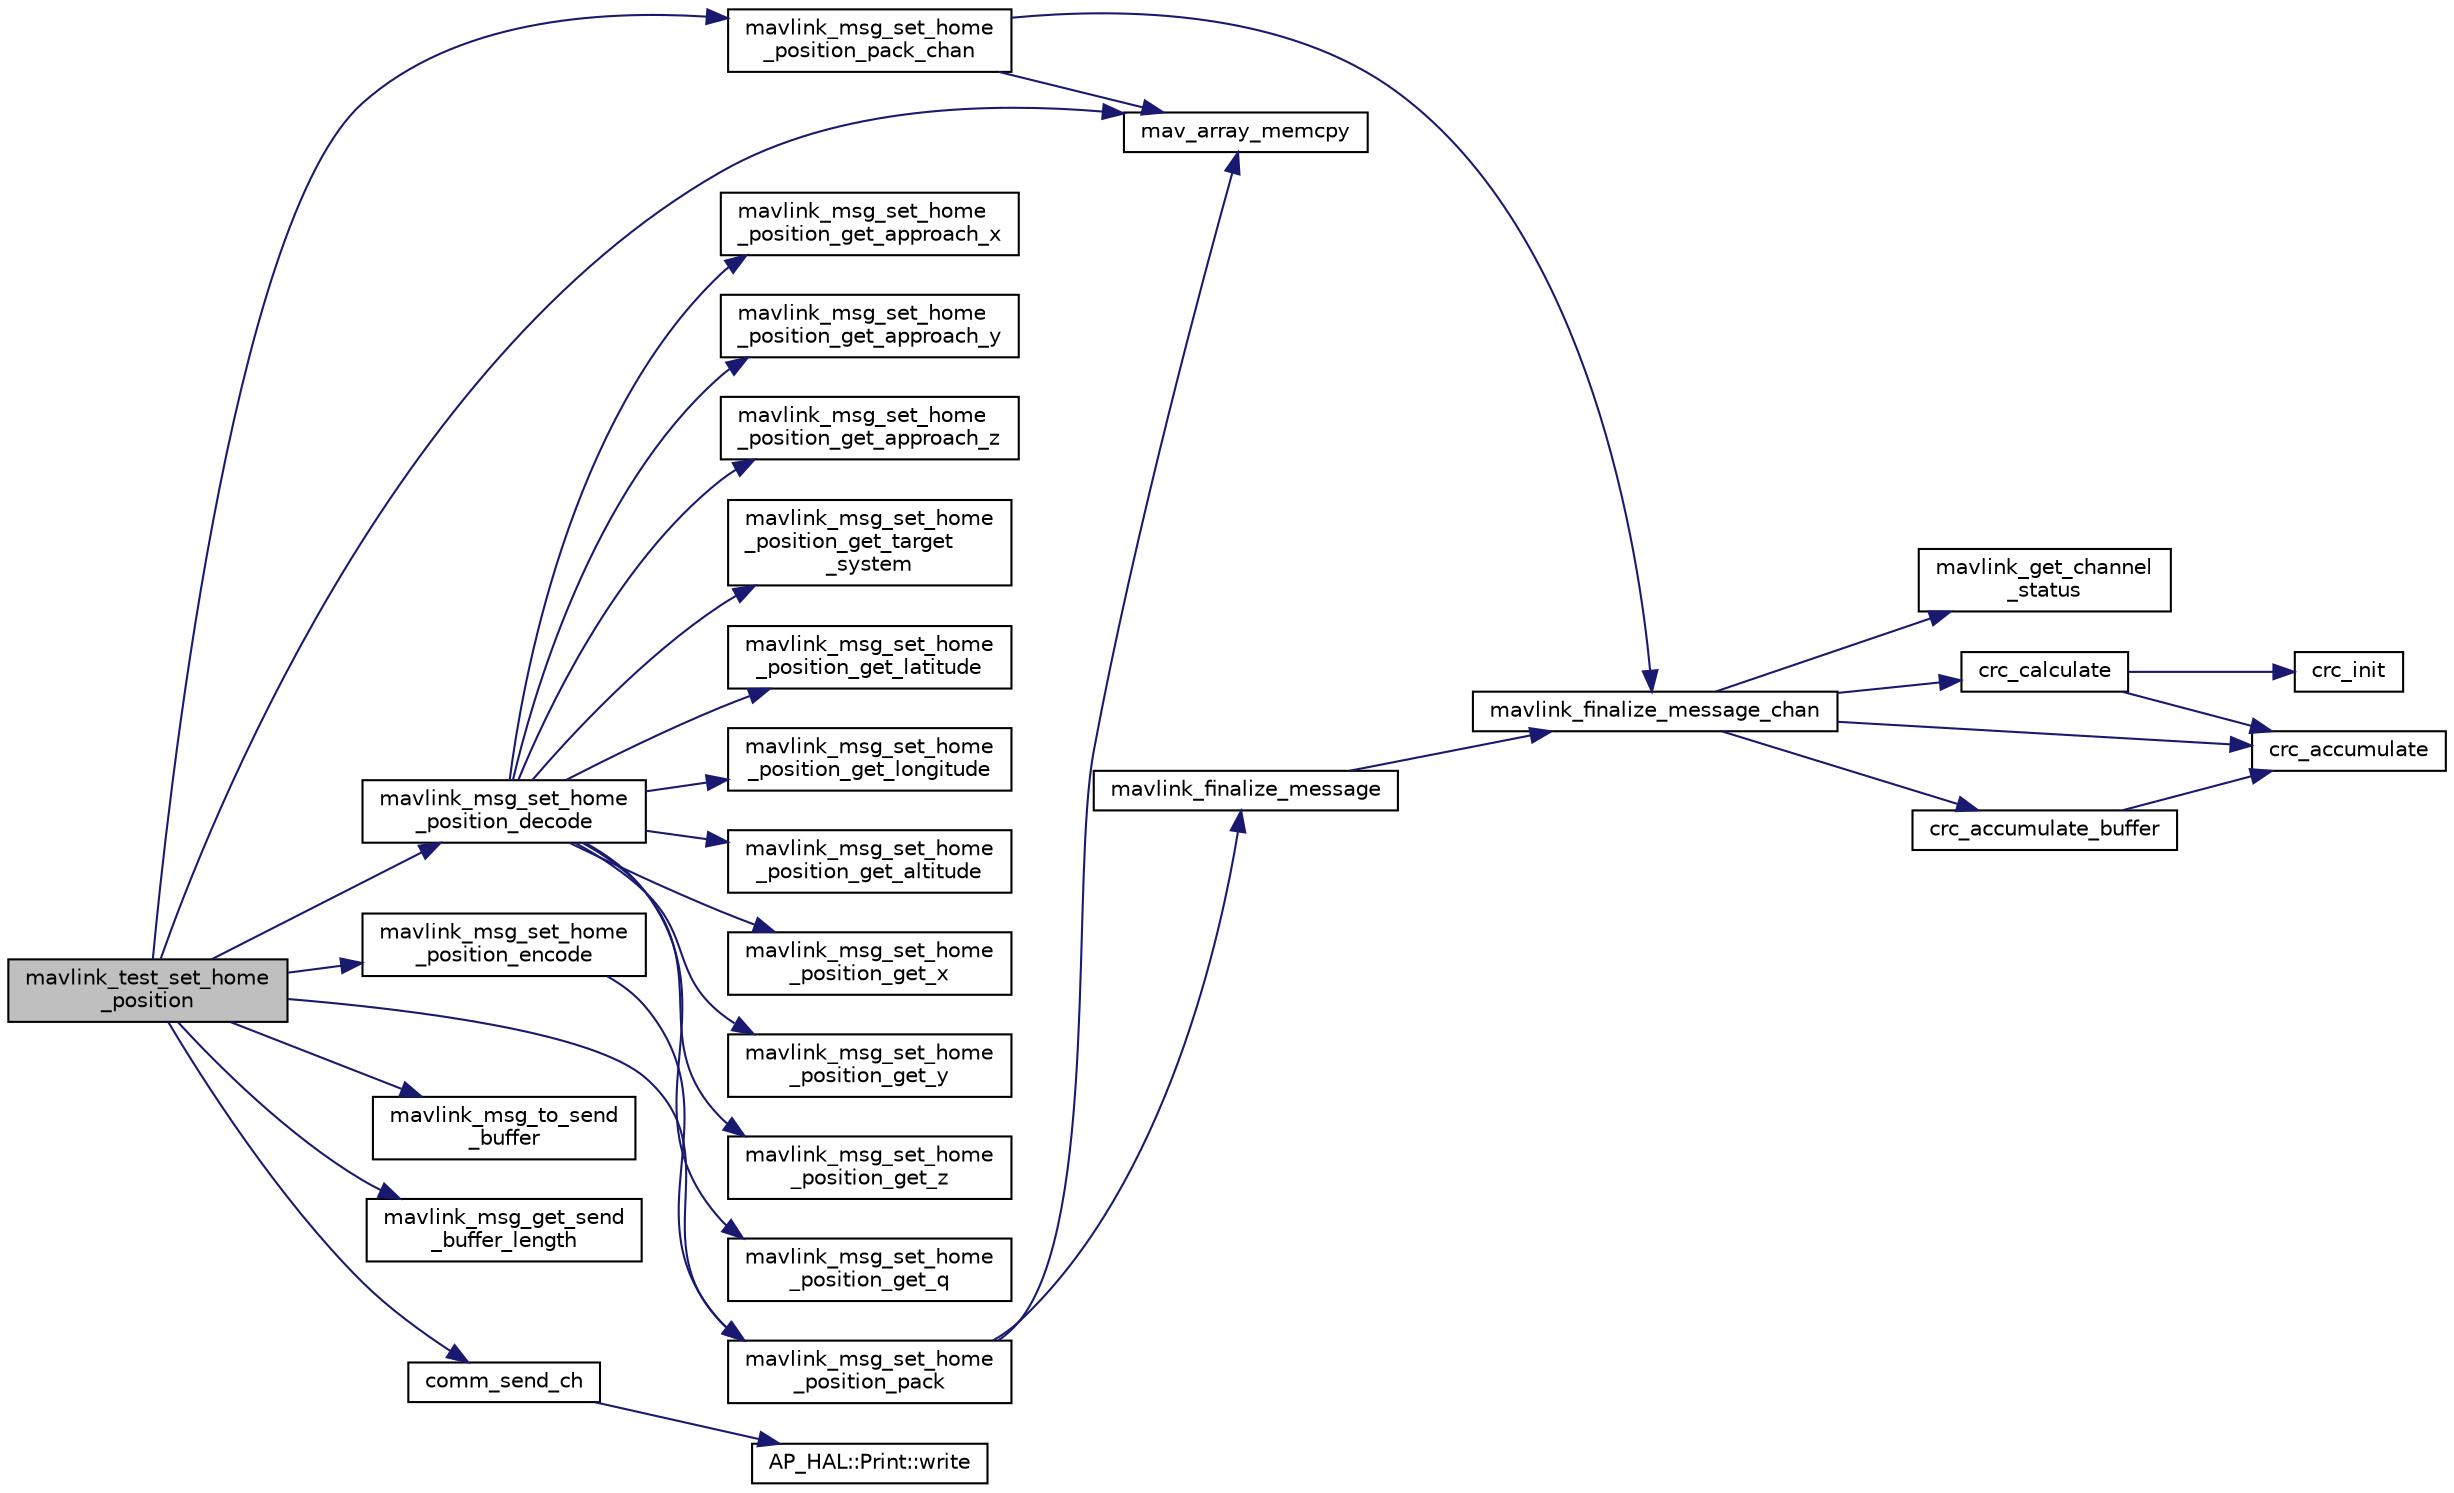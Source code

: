 digraph "mavlink_test_set_home_position"
{
 // INTERACTIVE_SVG=YES
  edge [fontname="Helvetica",fontsize="10",labelfontname="Helvetica",labelfontsize="10"];
  node [fontname="Helvetica",fontsize="10",shape=record];
  rankdir="LR";
  Node1 [label="mavlink_test_set_home\l_position",height=0.2,width=0.4,color="black", fillcolor="grey75", style="filled", fontcolor="black"];
  Node1 -> Node2 [color="midnightblue",fontsize="10",style="solid",fontname="Helvetica"];
  Node2 [label="mav_array_memcpy",height=0.2,width=0.4,color="black", fillcolor="white", style="filled",URL="$protocol_8h.html#a4486c3d5854cac1cb6a0fb1cc5ba570c"];
  Node1 -> Node3 [color="midnightblue",fontsize="10",style="solid",fontname="Helvetica"];
  Node3 [label="mavlink_msg_set_home\l_position_encode",height=0.2,width=0.4,color="black", fillcolor="white", style="filled",URL="$mavlink__msg__set__home__position_8h.html#a482c3621c083cbead64ab6a6c913ecdb",tooltip="Encode a set_home_position struct. "];
  Node3 -> Node4 [color="midnightblue",fontsize="10",style="solid",fontname="Helvetica"];
  Node4 [label="mavlink_msg_set_home\l_position_pack",height=0.2,width=0.4,color="black", fillcolor="white", style="filled",URL="$mavlink__msg__set__home__position_8h.html#a8968fae2826bf51460fbc58485eddc43",tooltip="Pack a set_home_position message. "];
  Node4 -> Node2 [color="midnightblue",fontsize="10",style="solid",fontname="Helvetica"];
  Node4 -> Node5 [color="midnightblue",fontsize="10",style="solid",fontname="Helvetica"];
  Node5 [label="mavlink_finalize_message",height=0.2,width=0.4,color="black", fillcolor="white", style="filled",URL="$mavlink__helpers_8h.html#af3bea083c5ec83f5b6570b2bd4a817d0",tooltip="Finalize a MAVLink message with MAVLINK_COMM_0 as default channel. "];
  Node5 -> Node6 [color="midnightblue",fontsize="10",style="solid",fontname="Helvetica"];
  Node6 [label="mavlink_finalize_message_chan",height=0.2,width=0.4,color="black", fillcolor="white", style="filled",URL="$mavlink__helpers_8h.html#aa66131138fc02101dcc73b4b556ab422",tooltip="Finalize a MAVLink message with channel assignment. "];
  Node6 -> Node7 [color="midnightblue",fontsize="10",style="solid",fontname="Helvetica"];
  Node7 [label="mavlink_get_channel\l_status",height=0.2,width=0.4,color="black", fillcolor="white", style="filled",URL="$mavlink__helpers_8h.html#ac006d308067f48514ca5c0cf0b046c28"];
  Node6 -> Node8 [color="midnightblue",fontsize="10",style="solid",fontname="Helvetica"];
  Node8 [label="crc_calculate",height=0.2,width=0.4,color="black", fillcolor="white", style="filled",URL="$checksum_8h.html#ab4264eb7b9e22aabb5cc3191bce35f4c",tooltip="Calculates the X.25 checksum on a byte buffer. "];
  Node8 -> Node9 [color="midnightblue",fontsize="10",style="solid",fontname="Helvetica"];
  Node9 [label="crc_init",height=0.2,width=0.4,color="black", fillcolor="white", style="filled",URL="$checksum_8h.html#aee738f6e20d31b027afdd966c79befae",tooltip="Initiliaze the buffer for the X.25 CRC. "];
  Node8 -> Node10 [color="midnightblue",fontsize="10",style="solid",fontname="Helvetica"];
  Node10 [label="crc_accumulate",height=0.2,width=0.4,color="black", fillcolor="white", style="filled",URL="$checksum_8h.html#ade2bbc31cd3b5b6d839556f56de61957",tooltip="Accumulate the X.25 CRC by adding one char at a time. "];
  Node6 -> Node11 [color="midnightblue",fontsize="10",style="solid",fontname="Helvetica"];
  Node11 [label="crc_accumulate_buffer",height=0.2,width=0.4,color="black", fillcolor="white", style="filled",URL="$checksum_8h.html#abcbaa800e8fcbcdf9bb48168657fbefd",tooltip="Accumulate the X.25 CRC by adding an array of bytes. "];
  Node11 -> Node10 [color="midnightblue",fontsize="10",style="solid",fontname="Helvetica"];
  Node6 -> Node10 [color="midnightblue",fontsize="10",style="solid",fontname="Helvetica"];
  Node1 -> Node12 [color="midnightblue",fontsize="10",style="solid",fontname="Helvetica"];
  Node12 [label="mavlink_msg_set_home\l_position_decode",height=0.2,width=0.4,color="black", fillcolor="white", style="filled",URL="$mavlink__msg__set__home__position_8h.html#ad42586cb226b30d93ac2d9bbddc7e081",tooltip="Decode a set_home_position message into a struct. "];
  Node12 -> Node13 [color="midnightblue",fontsize="10",style="solid",fontname="Helvetica"];
  Node13 [label="mavlink_msg_set_home\l_position_get_latitude",height=0.2,width=0.4,color="black", fillcolor="white", style="filled",URL="$mavlink__msg__set__home__position_8h.html#ae266f6eb772cf1c3dbfe5a39749ed308",tooltip="Get field latitude from set_home_position message. "];
  Node12 -> Node14 [color="midnightblue",fontsize="10",style="solid",fontname="Helvetica"];
  Node14 [label="mavlink_msg_set_home\l_position_get_longitude",height=0.2,width=0.4,color="black", fillcolor="white", style="filled",URL="$mavlink__msg__set__home__position_8h.html#a2d010b2f8793e70e217f248ba5b3a795",tooltip="Get field longitude from set_home_position message. "];
  Node12 -> Node15 [color="midnightblue",fontsize="10",style="solid",fontname="Helvetica"];
  Node15 [label="mavlink_msg_set_home\l_position_get_altitude",height=0.2,width=0.4,color="black", fillcolor="white", style="filled",URL="$mavlink__msg__set__home__position_8h.html#a18d6df855ade28232369edcd387fc16f",tooltip="Get field altitude from set_home_position message. "];
  Node12 -> Node16 [color="midnightblue",fontsize="10",style="solid",fontname="Helvetica"];
  Node16 [label="mavlink_msg_set_home\l_position_get_x",height=0.2,width=0.4,color="black", fillcolor="white", style="filled",URL="$mavlink__msg__set__home__position_8h.html#ab7e16f7dd015ee5b36d844f777d122cc",tooltip="Get field x from set_home_position message. "];
  Node12 -> Node17 [color="midnightblue",fontsize="10",style="solid",fontname="Helvetica"];
  Node17 [label="mavlink_msg_set_home\l_position_get_y",height=0.2,width=0.4,color="black", fillcolor="white", style="filled",URL="$mavlink__msg__set__home__position_8h.html#a9b79d5f15eff3364cbbd30d0b558bcf8",tooltip="Get field y from set_home_position message. "];
  Node12 -> Node18 [color="midnightblue",fontsize="10",style="solid",fontname="Helvetica"];
  Node18 [label="mavlink_msg_set_home\l_position_get_z",height=0.2,width=0.4,color="black", fillcolor="white", style="filled",URL="$mavlink__msg__set__home__position_8h.html#ab36accd756d30a1b3216454355a0fcf1",tooltip="Get field z from set_home_position message. "];
  Node12 -> Node19 [color="midnightblue",fontsize="10",style="solid",fontname="Helvetica"];
  Node19 [label="mavlink_msg_set_home\l_position_get_q",height=0.2,width=0.4,color="black", fillcolor="white", style="filled",URL="$mavlink__msg__set__home__position_8h.html#a08ba67b4e1686d777907dc2c865166a0",tooltip="Get field q from set_home_position message. "];
  Node12 -> Node20 [color="midnightblue",fontsize="10",style="solid",fontname="Helvetica"];
  Node20 [label="mavlink_msg_set_home\l_position_get_approach_x",height=0.2,width=0.4,color="black", fillcolor="white", style="filled",URL="$mavlink__msg__set__home__position_8h.html#a5a9d14961fc08dac15a002cb67737315",tooltip="Get field approach_x from set_home_position message. "];
  Node12 -> Node21 [color="midnightblue",fontsize="10",style="solid",fontname="Helvetica"];
  Node21 [label="mavlink_msg_set_home\l_position_get_approach_y",height=0.2,width=0.4,color="black", fillcolor="white", style="filled",URL="$mavlink__msg__set__home__position_8h.html#aacbb3f4aa58c1e66475828403eeb299f",tooltip="Get field approach_y from set_home_position message. "];
  Node12 -> Node22 [color="midnightblue",fontsize="10",style="solid",fontname="Helvetica"];
  Node22 [label="mavlink_msg_set_home\l_position_get_approach_z",height=0.2,width=0.4,color="black", fillcolor="white", style="filled",URL="$mavlink__msg__set__home__position_8h.html#a704277ec6e62ae531365517a77d91af6",tooltip="Get field approach_z from set_home_position message. "];
  Node12 -> Node23 [color="midnightblue",fontsize="10",style="solid",fontname="Helvetica"];
  Node23 [label="mavlink_msg_set_home\l_position_get_target\l_system",height=0.2,width=0.4,color="black", fillcolor="white", style="filled",URL="$mavlink__msg__set__home__position_8h.html#a2b507e68fd6fda0bc03cf683b67b77bf",tooltip="Send a set_home_position message. "];
  Node1 -> Node4 [color="midnightblue",fontsize="10",style="solid",fontname="Helvetica"];
  Node1 -> Node24 [color="midnightblue",fontsize="10",style="solid",fontname="Helvetica"];
  Node24 [label="mavlink_msg_set_home\l_position_pack_chan",height=0.2,width=0.4,color="black", fillcolor="white", style="filled",URL="$mavlink__msg__set__home__position_8h.html#a118dda70ae4eebb281fc762a7f52e2aa",tooltip="Pack a set_home_position message on a channel. "];
  Node24 -> Node2 [color="midnightblue",fontsize="10",style="solid",fontname="Helvetica"];
  Node24 -> Node6 [color="midnightblue",fontsize="10",style="solid",fontname="Helvetica"];
  Node1 -> Node25 [color="midnightblue",fontsize="10",style="solid",fontname="Helvetica"];
  Node25 [label="mavlink_msg_to_send\l_buffer",height=0.2,width=0.4,color="black", fillcolor="white", style="filled",URL="$mavlink__helpers_8h.html#afea0a9befa84822fd62c2899ea0d849e",tooltip="Pack a message to send it over a serial byte stream. "];
  Node1 -> Node26 [color="midnightblue",fontsize="10",style="solid",fontname="Helvetica"];
  Node26 [label="mavlink_msg_get_send\l_buffer_length",height=0.2,width=0.4,color="black", fillcolor="white", style="filled",URL="$protocol_8h.html#aa86c08f27aabb7a2e12a67f189f590c8",tooltip="Get the required buffer size for this message. "];
  Node1 -> Node27 [color="midnightblue",fontsize="10",style="solid",fontname="Helvetica"];
  Node27 [label="comm_send_ch",height=0.2,width=0.4,color="black", fillcolor="white", style="filled",URL="$GCS__MAVLink_8h.html#ab753873a1ee10adedd0ce246311468f8"];
  Node27 -> Node28 [color="midnightblue",fontsize="10",style="solid",fontname="Helvetica"];
  Node28 [label="AP_HAL::Print::write",height=0.2,width=0.4,color="black", fillcolor="white", style="filled",URL="$classAP__HAL_1_1Print.html#acc65391952a43334f8f5c9bef341f501"];
}

